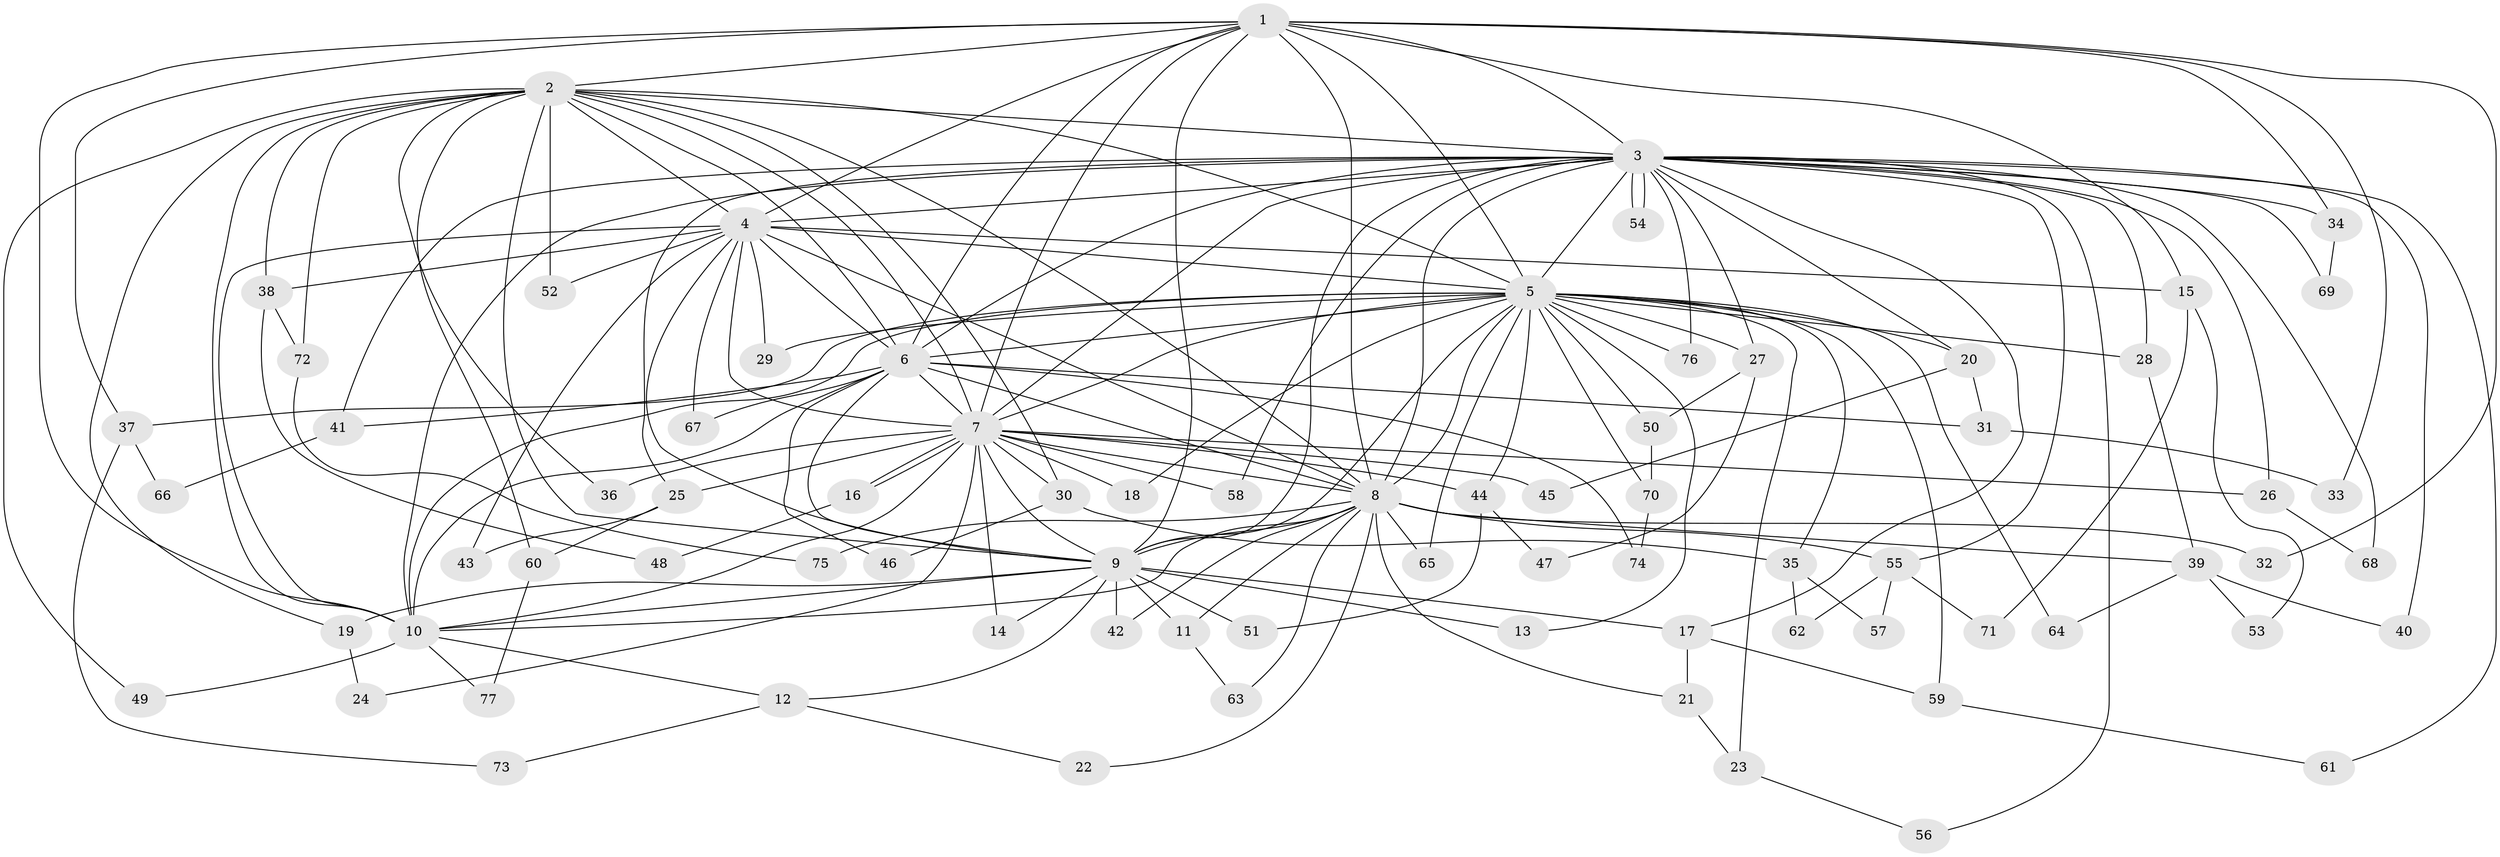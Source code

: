 // coarse degree distribution, {5: 0.03333333333333333, 20: 0.03333333333333333, 23: 0.03333333333333333, 10: 0.03333333333333333, 2: 0.5, 1: 0.1, 3: 0.23333333333333334, 4: 0.03333333333333333}
// Generated by graph-tools (version 1.1) at 2025/17/03/04/25 18:17:40]
// undirected, 77 vertices, 179 edges
graph export_dot {
graph [start="1"]
  node [color=gray90,style=filled];
  1;
  2;
  3;
  4;
  5;
  6;
  7;
  8;
  9;
  10;
  11;
  12;
  13;
  14;
  15;
  16;
  17;
  18;
  19;
  20;
  21;
  22;
  23;
  24;
  25;
  26;
  27;
  28;
  29;
  30;
  31;
  32;
  33;
  34;
  35;
  36;
  37;
  38;
  39;
  40;
  41;
  42;
  43;
  44;
  45;
  46;
  47;
  48;
  49;
  50;
  51;
  52;
  53;
  54;
  55;
  56;
  57;
  58;
  59;
  60;
  61;
  62;
  63;
  64;
  65;
  66;
  67;
  68;
  69;
  70;
  71;
  72;
  73;
  74;
  75;
  76;
  77;
  1 -- 2;
  1 -- 3;
  1 -- 4;
  1 -- 5;
  1 -- 6;
  1 -- 7;
  1 -- 8;
  1 -- 9;
  1 -- 10;
  1 -- 15;
  1 -- 32;
  1 -- 33;
  1 -- 34;
  1 -- 37;
  2 -- 3;
  2 -- 4;
  2 -- 5;
  2 -- 6;
  2 -- 7;
  2 -- 8;
  2 -- 9;
  2 -- 10;
  2 -- 19;
  2 -- 30;
  2 -- 36;
  2 -- 38;
  2 -- 49;
  2 -- 52;
  2 -- 60;
  2 -- 72;
  3 -- 4;
  3 -- 5;
  3 -- 6;
  3 -- 7;
  3 -- 8;
  3 -- 9;
  3 -- 10;
  3 -- 17;
  3 -- 20;
  3 -- 25;
  3 -- 26;
  3 -- 27;
  3 -- 28;
  3 -- 34;
  3 -- 40;
  3 -- 41;
  3 -- 54;
  3 -- 54;
  3 -- 55;
  3 -- 56;
  3 -- 58;
  3 -- 61;
  3 -- 68;
  3 -- 69;
  3 -- 76;
  4 -- 5;
  4 -- 6;
  4 -- 7;
  4 -- 8;
  4 -- 9;
  4 -- 10;
  4 -- 15;
  4 -- 29;
  4 -- 38;
  4 -- 43;
  4 -- 52;
  4 -- 67;
  5 -- 6;
  5 -- 7;
  5 -- 8;
  5 -- 9;
  5 -- 10;
  5 -- 13;
  5 -- 18;
  5 -- 20;
  5 -- 23;
  5 -- 27;
  5 -- 28;
  5 -- 29;
  5 -- 35;
  5 -- 37;
  5 -- 44;
  5 -- 50;
  5 -- 59;
  5 -- 64;
  5 -- 65;
  5 -- 70;
  5 -- 76;
  6 -- 7;
  6 -- 8;
  6 -- 9;
  6 -- 10;
  6 -- 31;
  6 -- 41;
  6 -- 46;
  6 -- 67;
  6 -- 74;
  7 -- 8;
  7 -- 9;
  7 -- 10;
  7 -- 14;
  7 -- 16;
  7 -- 16;
  7 -- 18;
  7 -- 24;
  7 -- 25;
  7 -- 26;
  7 -- 30;
  7 -- 36;
  7 -- 44;
  7 -- 45;
  7 -- 58;
  8 -- 9;
  8 -- 10;
  8 -- 11;
  8 -- 21;
  8 -- 22;
  8 -- 32;
  8 -- 39;
  8 -- 42;
  8 -- 55;
  8 -- 63;
  8 -- 65;
  8 -- 75;
  9 -- 10;
  9 -- 11;
  9 -- 12;
  9 -- 13;
  9 -- 14;
  9 -- 17;
  9 -- 19;
  9 -- 42;
  9 -- 51;
  10 -- 12;
  10 -- 49;
  10 -- 77;
  11 -- 63;
  12 -- 22;
  12 -- 73;
  15 -- 53;
  15 -- 71;
  16 -- 48;
  17 -- 21;
  17 -- 59;
  19 -- 24;
  20 -- 31;
  20 -- 45;
  21 -- 23;
  23 -- 56;
  25 -- 43;
  25 -- 60;
  26 -- 68;
  27 -- 47;
  27 -- 50;
  28 -- 39;
  30 -- 35;
  30 -- 46;
  31 -- 33;
  34 -- 69;
  35 -- 57;
  35 -- 62;
  37 -- 66;
  37 -- 73;
  38 -- 48;
  38 -- 72;
  39 -- 40;
  39 -- 53;
  39 -- 64;
  41 -- 66;
  44 -- 47;
  44 -- 51;
  50 -- 70;
  55 -- 57;
  55 -- 62;
  55 -- 71;
  59 -- 61;
  60 -- 77;
  70 -- 74;
  72 -- 75;
}
